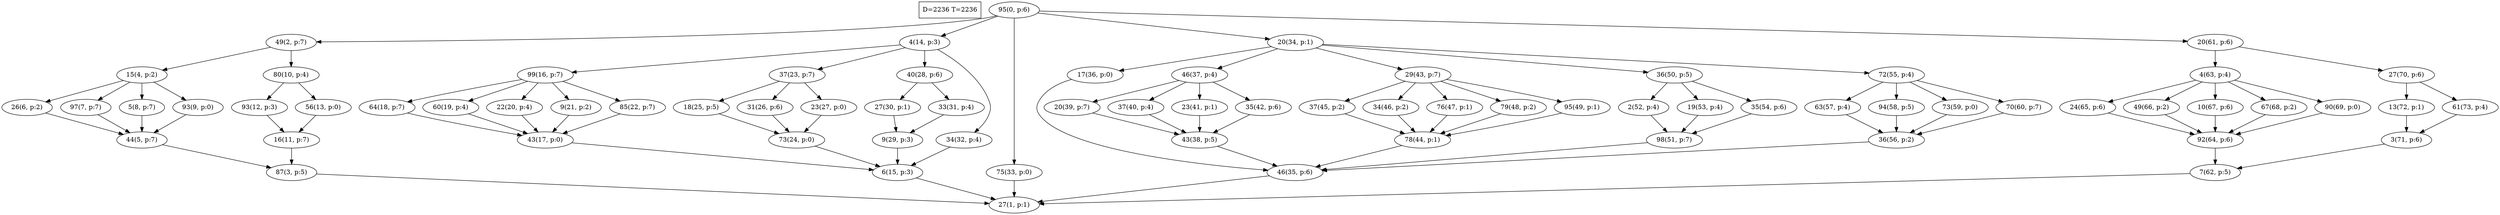 digraph Task {
i [shape=box, label="D=2236 T=2236"]; 
0 [label="95(0, p:6)"];
1 [label="27(1, p:1)"];
2 [label="49(2, p:7)"];
3 [label="87(3, p:5)"];
4 [label="15(4, p:2)"];
5 [label="44(5, p:7)"];
6 [label="26(6, p:2)"];
7 [label="97(7, p:7)"];
8 [label="5(8, p:7)"];
9 [label="93(9, p:0)"];
10 [label="80(10, p:4)"];
11 [label="16(11, p:7)"];
12 [label="93(12, p:3)"];
13 [label="56(13, p:0)"];
14 [label="4(14, p:3)"];
15 [label="6(15, p:3)"];
16 [label="99(16, p:7)"];
17 [label="43(17, p:0)"];
18 [label="64(18, p:7)"];
19 [label="60(19, p:4)"];
20 [label="22(20, p:4)"];
21 [label="9(21, p:2)"];
22 [label="85(22, p:7)"];
23 [label="37(23, p:7)"];
24 [label="73(24, p:0)"];
25 [label="18(25, p:5)"];
26 [label="31(26, p:6)"];
27 [label="23(27, p:0)"];
28 [label="40(28, p:6)"];
29 [label="9(29, p:3)"];
30 [label="27(30, p:1)"];
31 [label="33(31, p:4)"];
32 [label="34(32, p:4)"];
33 [label="75(33, p:0)"];
34 [label="20(34, p:1)"];
35 [label="46(35, p:6)"];
36 [label="17(36, p:0)"];
37 [label="46(37, p:4)"];
38 [label="43(38, p:5)"];
39 [label="20(39, p:7)"];
40 [label="37(40, p:4)"];
41 [label="23(41, p:1)"];
42 [label="35(42, p:6)"];
43 [label="29(43, p:7)"];
44 [label="78(44, p:1)"];
45 [label="37(45, p:2)"];
46 [label="34(46, p:2)"];
47 [label="76(47, p:1)"];
48 [label="79(48, p:2)"];
49 [label="95(49, p:1)"];
50 [label="36(50, p:5)"];
51 [label="98(51, p:7)"];
52 [label="2(52, p:4)"];
53 [label="19(53, p:4)"];
54 [label="35(54, p:6)"];
55 [label="72(55, p:4)"];
56 [label="36(56, p:2)"];
57 [label="63(57, p:4)"];
58 [label="94(58, p:5)"];
59 [label="73(59, p:0)"];
60 [label="70(60, p:7)"];
61 [label="20(61, p:6)"];
62 [label="7(62, p:5)"];
63 [label="4(63, p:4)"];
64 [label="92(64, p:6)"];
65 [label="24(65, p:6)"];
66 [label="49(66, p:2)"];
67 [label="10(67, p:6)"];
68 [label="67(68, p:2)"];
69 [label="90(69, p:0)"];
70 [label="27(70, p:6)"];
71 [label="3(71, p:6)"];
72 [label="13(72, p:1)"];
73 [label="61(73, p:4)"];
0 -> 2;
0 -> 14;
0 -> 33;
0 -> 34;
0 -> 61;
2 -> 4;
2 -> 10;
3 -> 1;
4 -> 6;
4 -> 7;
4 -> 8;
4 -> 9;
5 -> 3;
6 -> 5;
7 -> 5;
8 -> 5;
9 -> 5;
10 -> 12;
10 -> 13;
11 -> 3;
12 -> 11;
13 -> 11;
14 -> 16;
14 -> 23;
14 -> 28;
14 -> 32;
15 -> 1;
16 -> 18;
16 -> 19;
16 -> 20;
16 -> 21;
16 -> 22;
17 -> 15;
18 -> 17;
19 -> 17;
20 -> 17;
21 -> 17;
22 -> 17;
23 -> 25;
23 -> 26;
23 -> 27;
24 -> 15;
25 -> 24;
26 -> 24;
27 -> 24;
28 -> 30;
28 -> 31;
29 -> 15;
30 -> 29;
31 -> 29;
32 -> 15;
33 -> 1;
34 -> 36;
34 -> 37;
34 -> 43;
34 -> 50;
34 -> 55;
35 -> 1;
36 -> 35;
37 -> 39;
37 -> 40;
37 -> 41;
37 -> 42;
38 -> 35;
39 -> 38;
40 -> 38;
41 -> 38;
42 -> 38;
43 -> 45;
43 -> 46;
43 -> 47;
43 -> 48;
43 -> 49;
44 -> 35;
45 -> 44;
46 -> 44;
47 -> 44;
48 -> 44;
49 -> 44;
50 -> 52;
50 -> 53;
50 -> 54;
51 -> 35;
52 -> 51;
53 -> 51;
54 -> 51;
55 -> 57;
55 -> 58;
55 -> 59;
55 -> 60;
56 -> 35;
57 -> 56;
58 -> 56;
59 -> 56;
60 -> 56;
61 -> 63;
61 -> 70;
62 -> 1;
63 -> 65;
63 -> 66;
63 -> 67;
63 -> 68;
63 -> 69;
64 -> 62;
65 -> 64;
66 -> 64;
67 -> 64;
68 -> 64;
69 -> 64;
70 -> 72;
70 -> 73;
71 -> 62;
72 -> 71;
73 -> 71;
}